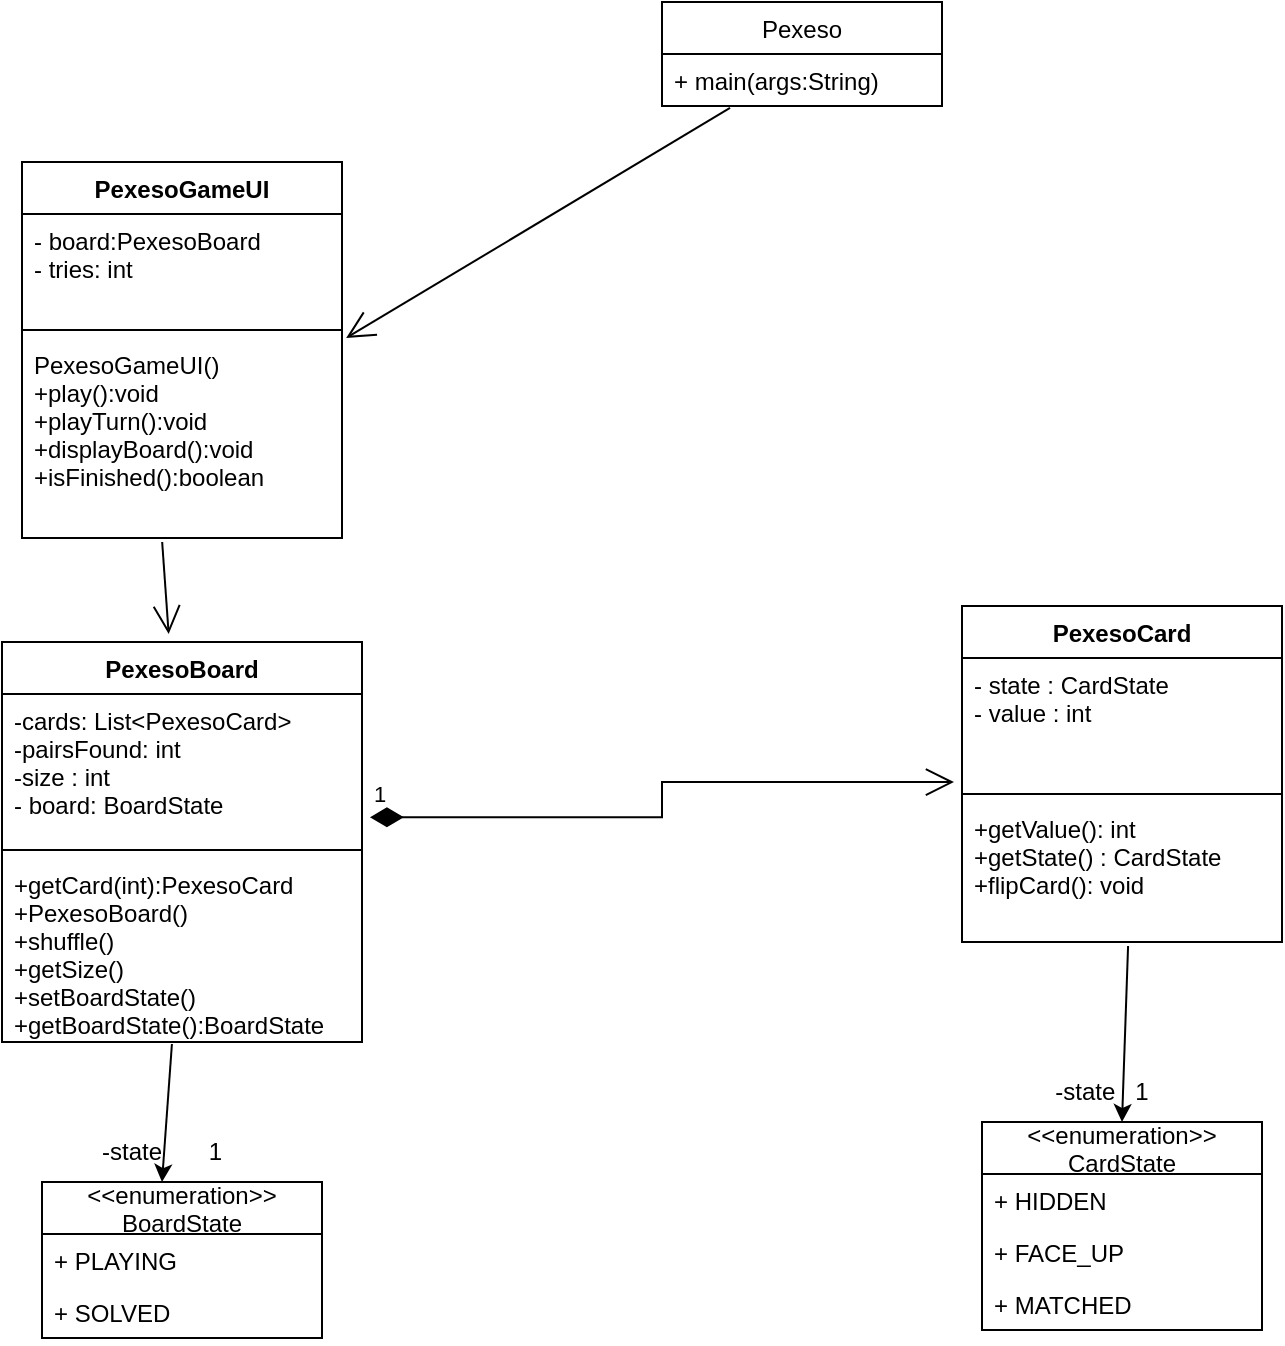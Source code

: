 <mxfile version="20.8.22" type="device"><diagram name="Page-1" id="SaZWvzAM7x23ukfvADhV"><mxGraphModel dx="1633" dy="797" grid="1" gridSize="10" guides="1" tooltips="1" connect="1" arrows="1" fold="1" page="1" pageScale="1" pageWidth="827" pageHeight="1169" math="0" shadow="0"><root><mxCell id="0"/><mxCell id="1" parent="0"/><mxCell id="dQ09Uzkz-AfZNLLaeFEB-8" value="PexesoBoard" style="swimlane;fontStyle=1;align=center;verticalAlign=top;childLayout=stackLayout;horizontal=1;startSize=26;horizontalStack=0;resizeParent=1;resizeParentMax=0;resizeLast=0;collapsible=1;marginBottom=0;" parent="1" vertex="1"><mxGeometry x="30" y="330" width="180" height="200" as="geometry"/></mxCell><mxCell id="dQ09Uzkz-AfZNLLaeFEB-9" value="-cards: List&lt;PexesoCard&gt;&#10;-pairsFound: int  &#10;-size : int&#10;- board: BoardState" style="text;strokeColor=none;fillColor=none;align=left;verticalAlign=top;spacingLeft=4;spacingRight=4;overflow=hidden;rotatable=0;points=[[0,0.5],[1,0.5]];portConstraint=eastwest;fontColor=#000000;" parent="dQ09Uzkz-AfZNLLaeFEB-8" vertex="1"><mxGeometry y="26" width="180" height="74" as="geometry"/></mxCell><mxCell id="dQ09Uzkz-AfZNLLaeFEB-10" value="" style="line;strokeWidth=1;fillColor=none;align=left;verticalAlign=middle;spacingTop=-1;spacingLeft=3;spacingRight=3;rotatable=0;labelPosition=right;points=[];portConstraint=eastwest;strokeColor=inherit;" parent="dQ09Uzkz-AfZNLLaeFEB-8" vertex="1"><mxGeometry y="100" width="180" height="8" as="geometry"/></mxCell><mxCell id="dQ09Uzkz-AfZNLLaeFEB-11" value="+getCard(int):PexesoCard&#10;+PexesoBoard()&#10;+shuffle()&#10;+getSize()&#10;+setBoardState()&#10;+getBoardState():BoardState&#10;" style="text;strokeColor=none;fillColor=none;align=left;verticalAlign=top;spacingLeft=4;spacingRight=4;overflow=hidden;rotatable=0;points=[[0,0.5],[1,0.5]];portConstraint=eastwest;" parent="dQ09Uzkz-AfZNLLaeFEB-8" vertex="1"><mxGeometry y="108" width="180" height="92" as="geometry"/></mxCell><mxCell id="dQ09Uzkz-AfZNLLaeFEB-12" value="PexesoGameUI" style="swimlane;fontStyle=1;align=center;verticalAlign=top;childLayout=stackLayout;horizontal=1;startSize=26;horizontalStack=0;resizeParent=1;resizeParentMax=0;resizeLast=0;collapsible=1;marginBottom=0;fontColor=#000000;" parent="1" vertex="1"><mxGeometry x="40" y="90" width="160" height="188" as="geometry"/></mxCell><mxCell id="dQ09Uzkz-AfZNLLaeFEB-13" value="- board:PexesoBoard&#10;- tries: int" style="text;strokeColor=none;fillColor=none;align=left;verticalAlign=top;spacingLeft=4;spacingRight=4;overflow=hidden;rotatable=0;points=[[0,0.5],[1,0.5]];portConstraint=eastwest;fontColor=#000000;" parent="dQ09Uzkz-AfZNLLaeFEB-12" vertex="1"><mxGeometry y="26" width="160" height="54" as="geometry"/></mxCell><mxCell id="dQ09Uzkz-AfZNLLaeFEB-14" value="" style="line;strokeWidth=1;fillColor=none;align=left;verticalAlign=middle;spacingTop=-1;spacingLeft=3;spacingRight=3;rotatable=0;labelPosition=right;points=[];portConstraint=eastwest;strokeColor=inherit;fontColor=#000000;" parent="dQ09Uzkz-AfZNLLaeFEB-12" vertex="1"><mxGeometry y="80" width="160" height="8" as="geometry"/></mxCell><mxCell id="dQ09Uzkz-AfZNLLaeFEB-15" value="PexesoGameUI()&#10;+play():void&#10;+playTurn():void&#10;+displayBoard():void&#10;+isFinished():boolean" style="text;strokeColor=none;fillColor=none;align=left;verticalAlign=top;spacingLeft=4;spacingRight=4;overflow=hidden;rotatable=0;points=[[0,0.5],[1,0.5]];portConstraint=eastwest;fontColor=#000000;" parent="dQ09Uzkz-AfZNLLaeFEB-12" vertex="1"><mxGeometry y="88" width="160" height="100" as="geometry"/></mxCell><mxCell id="dQ09Uzkz-AfZNLLaeFEB-18" value="" style="endArrow=open;endFill=1;endSize=12;html=1;rounded=0;fontColor=#000000;exitX=0.438;exitY=1.02;exitDx=0;exitDy=0;exitPerimeter=0;entryX=0.463;entryY=-0.02;entryDx=0;entryDy=0;entryPerimeter=0;" parent="1" source="dQ09Uzkz-AfZNLLaeFEB-15" target="dQ09Uzkz-AfZNLLaeFEB-8" edge="1"><mxGeometry width="160" relative="1" as="geometry"><mxPoint x="330" y="410" as="sourcePoint"/><mxPoint x="490" y="410" as="targetPoint"/></mxGeometry></mxCell><mxCell id="uqilTSAqTofXBO1YTHSB-5" value="PexesoCard" style="swimlane;fontStyle=1;align=center;verticalAlign=top;childLayout=stackLayout;horizontal=1;startSize=26;horizontalStack=0;resizeParent=1;resizeParentMax=0;resizeLast=0;collapsible=1;marginBottom=0;" parent="1" vertex="1"><mxGeometry x="510" y="312" width="160" height="168" as="geometry"/></mxCell><mxCell id="uqilTSAqTofXBO1YTHSB-6" value="- state : CardState&#10;- value : int" style="text;strokeColor=none;fillColor=none;align=left;verticalAlign=top;spacingLeft=4;spacingRight=4;overflow=hidden;rotatable=0;points=[[0,0.5],[1,0.5]];portConstraint=eastwest;" parent="uqilTSAqTofXBO1YTHSB-5" vertex="1"><mxGeometry y="26" width="160" height="64" as="geometry"/></mxCell><mxCell id="uqilTSAqTofXBO1YTHSB-7" value="" style="line;strokeWidth=1;fillColor=none;align=left;verticalAlign=middle;spacingTop=-1;spacingLeft=3;spacingRight=3;rotatable=0;labelPosition=right;points=[];portConstraint=eastwest;strokeColor=inherit;" parent="uqilTSAqTofXBO1YTHSB-5" vertex="1"><mxGeometry y="90" width="160" height="8" as="geometry"/></mxCell><mxCell id="uqilTSAqTofXBO1YTHSB-8" value="+getValue(): int&#10;+getState() : CardState&#10;+flipCard(): void" style="text;strokeColor=none;fillColor=none;align=left;verticalAlign=top;spacingLeft=4;spacingRight=4;overflow=hidden;rotatable=0;points=[[0,0.5],[1,0.5]];portConstraint=eastwest;" parent="uqilTSAqTofXBO1YTHSB-5" vertex="1"><mxGeometry y="98" width="160" height="70" as="geometry"/></mxCell><mxCell id="BKDUa1sY5_GPKORv8coZ-1" value="&lt;&lt;enumeration&gt;&gt;&#10;CardState" style="swimlane;fontStyle=0;childLayout=stackLayout;horizontal=1;startSize=26;fillColor=none;horizontalStack=0;resizeParent=1;resizeParentMax=0;resizeLast=0;collapsible=1;marginBottom=0;" parent="1" vertex="1"><mxGeometry x="520" y="570" width="140" height="104" as="geometry"/></mxCell><mxCell id="BKDUa1sY5_GPKORv8coZ-2" value="+ HIDDEN" style="text;strokeColor=none;fillColor=none;align=left;verticalAlign=top;spacingLeft=4;spacingRight=4;overflow=hidden;rotatable=0;points=[[0,0.5],[1,0.5]];portConstraint=eastwest;" parent="BKDUa1sY5_GPKORv8coZ-1" vertex="1"><mxGeometry y="26" width="140" height="26" as="geometry"/></mxCell><mxCell id="BKDUa1sY5_GPKORv8coZ-3" value="+ FACE_UP" style="text;strokeColor=none;fillColor=none;align=left;verticalAlign=top;spacingLeft=4;spacingRight=4;overflow=hidden;rotatable=0;points=[[0,0.5],[1,0.5]];portConstraint=eastwest;" parent="BKDUa1sY5_GPKORv8coZ-1" vertex="1"><mxGeometry y="52" width="140" height="26" as="geometry"/></mxCell><mxCell id="BKDUa1sY5_GPKORv8coZ-4" value="+ MATCHED" style="text;strokeColor=none;fillColor=none;align=left;verticalAlign=top;spacingLeft=4;spacingRight=4;overflow=hidden;rotatable=0;points=[[0,0.5],[1,0.5]];portConstraint=eastwest;" parent="BKDUa1sY5_GPKORv8coZ-1" vertex="1"><mxGeometry y="78" width="140" height="26" as="geometry"/></mxCell><mxCell id="BKDUa1sY5_GPKORv8coZ-5" value="" style="endArrow=classic;html=1;rounded=0;exitX=0.519;exitY=1.029;exitDx=0;exitDy=0;exitPerimeter=0;entryX=0.5;entryY=0;entryDx=0;entryDy=0;" parent="1" source="uqilTSAqTofXBO1YTHSB-8" target="BKDUa1sY5_GPKORv8coZ-1" edge="1"><mxGeometry width="50" height="50" relative="1" as="geometry"><mxPoint x="390" y="430" as="sourcePoint"/><mxPoint x="440" y="380" as="targetPoint"/></mxGeometry></mxCell><mxCell id="BKDUa1sY5_GPKORv8coZ-6" value="-state&amp;nbsp; &amp;nbsp;1" style="text;html=1;strokeColor=none;fillColor=none;align=center;verticalAlign=middle;whiteSpace=wrap;rounded=0;" parent="1" vertex="1"><mxGeometry x="550" y="540" width="60" height="30" as="geometry"/></mxCell><mxCell id="BKDUa1sY5_GPKORv8coZ-7" value="1" style="endArrow=open;html=1;endSize=12;startArrow=diamondThin;startSize=14;startFill=1;edgeStyle=orthogonalEdgeStyle;align=left;verticalAlign=bottom;rounded=0;exitX=1.022;exitY=0.833;exitDx=0;exitDy=0;exitPerimeter=0;entryX=-0.025;entryY=0.969;entryDx=0;entryDy=0;entryPerimeter=0;" parent="1" source="dQ09Uzkz-AfZNLLaeFEB-9" target="uqilTSAqTofXBO1YTHSB-6" edge="1"><mxGeometry x="-1" y="3" relative="1" as="geometry"><mxPoint x="330" y="400" as="sourcePoint"/><mxPoint x="490" y="400" as="targetPoint"/></mxGeometry></mxCell><mxCell id="BKDUa1sY5_GPKORv8coZ-9" value="&lt;&lt;enumeration&gt;&gt;&#10;BoardState" style="swimlane;fontStyle=0;childLayout=stackLayout;horizontal=1;startSize=26;fillColor=none;horizontalStack=0;resizeParent=1;resizeParentMax=0;resizeLast=0;collapsible=1;marginBottom=0;" parent="1" vertex="1"><mxGeometry x="50" y="600" width="140" height="78" as="geometry"/></mxCell><mxCell id="BKDUa1sY5_GPKORv8coZ-10" value="+ PLAYING" style="text;strokeColor=none;fillColor=none;align=left;verticalAlign=top;spacingLeft=4;spacingRight=4;overflow=hidden;rotatable=0;points=[[0,0.5],[1,0.5]];portConstraint=eastwest;" parent="BKDUa1sY5_GPKORv8coZ-9" vertex="1"><mxGeometry y="26" width="140" height="26" as="geometry"/></mxCell><mxCell id="BKDUa1sY5_GPKORv8coZ-11" value="+ SOLVED" style="text;strokeColor=none;fillColor=none;align=left;verticalAlign=top;spacingLeft=4;spacingRight=4;overflow=hidden;rotatable=0;points=[[0,0.5],[1,0.5]];portConstraint=eastwest;" parent="BKDUa1sY5_GPKORv8coZ-9" vertex="1"><mxGeometry y="52" width="140" height="26" as="geometry"/></mxCell><mxCell id="BKDUa1sY5_GPKORv8coZ-13" value="-state&amp;nbsp; &amp;nbsp; &amp;nbsp; &amp;nbsp;1" style="text;html=1;strokeColor=none;fillColor=none;align=center;verticalAlign=middle;whiteSpace=wrap;rounded=0;" parent="1" vertex="1"><mxGeometry x="70" y="570" width="80" height="30" as="geometry"/></mxCell><mxCell id="BKDUa1sY5_GPKORv8coZ-14" value="" style="endArrow=classic;html=1;rounded=0;exitX=0.472;exitY=1.011;exitDx=0;exitDy=0;exitPerimeter=0;entryX=0.5;entryY=1;entryDx=0;entryDy=0;" parent="1" source="dQ09Uzkz-AfZNLLaeFEB-11" target="BKDUa1sY5_GPKORv8coZ-13" edge="1"><mxGeometry width="50" height="50" relative="1" as="geometry"><mxPoint x="111.5" y="480" as="sourcePoint"/><mxPoint x="108.5" y="568" as="targetPoint"/></mxGeometry></mxCell><mxCell id="BKDUa1sY5_GPKORv8coZ-19" value="" style="endArrow=open;endFill=1;endSize=12;html=1;rounded=0;exitX=0.243;exitY=1.038;exitDx=0;exitDy=0;exitPerimeter=0;entryX=1.013;entryY=0;entryDx=0;entryDy=0;entryPerimeter=0;" parent="1" source="BKDUa1sY5_GPKORv8coZ-21" target="dQ09Uzkz-AfZNLLaeFEB-15" edge="1"><mxGeometry width="160" relative="1" as="geometry"><mxPoint x="358.04" y="155.01" as="sourcePoint"/><mxPoint x="500" y="149.5" as="targetPoint"/></mxGeometry></mxCell><mxCell id="BKDUa1sY5_GPKORv8coZ-20" value="Pexeso" style="swimlane;fontStyle=0;childLayout=stackLayout;horizontal=1;startSize=26;fillColor=none;horizontalStack=0;resizeParent=1;resizeParentMax=0;resizeLast=0;collapsible=1;marginBottom=0;labelBackgroundColor=#FFFFFF;" parent="1" vertex="1"><mxGeometry x="360" y="10" width="140" height="52" as="geometry"/></mxCell><mxCell id="BKDUa1sY5_GPKORv8coZ-21" value="+ main(args:String)" style="text;strokeColor=none;fillColor=none;align=left;verticalAlign=top;spacingLeft=4;spacingRight=4;overflow=hidden;rotatable=0;points=[[0,0.5],[1,0.5]];portConstraint=eastwest;" parent="BKDUa1sY5_GPKORv8coZ-20" vertex="1"><mxGeometry y="26" width="140" height="26" as="geometry"/></mxCell></root></mxGraphModel></diagram></mxfile>